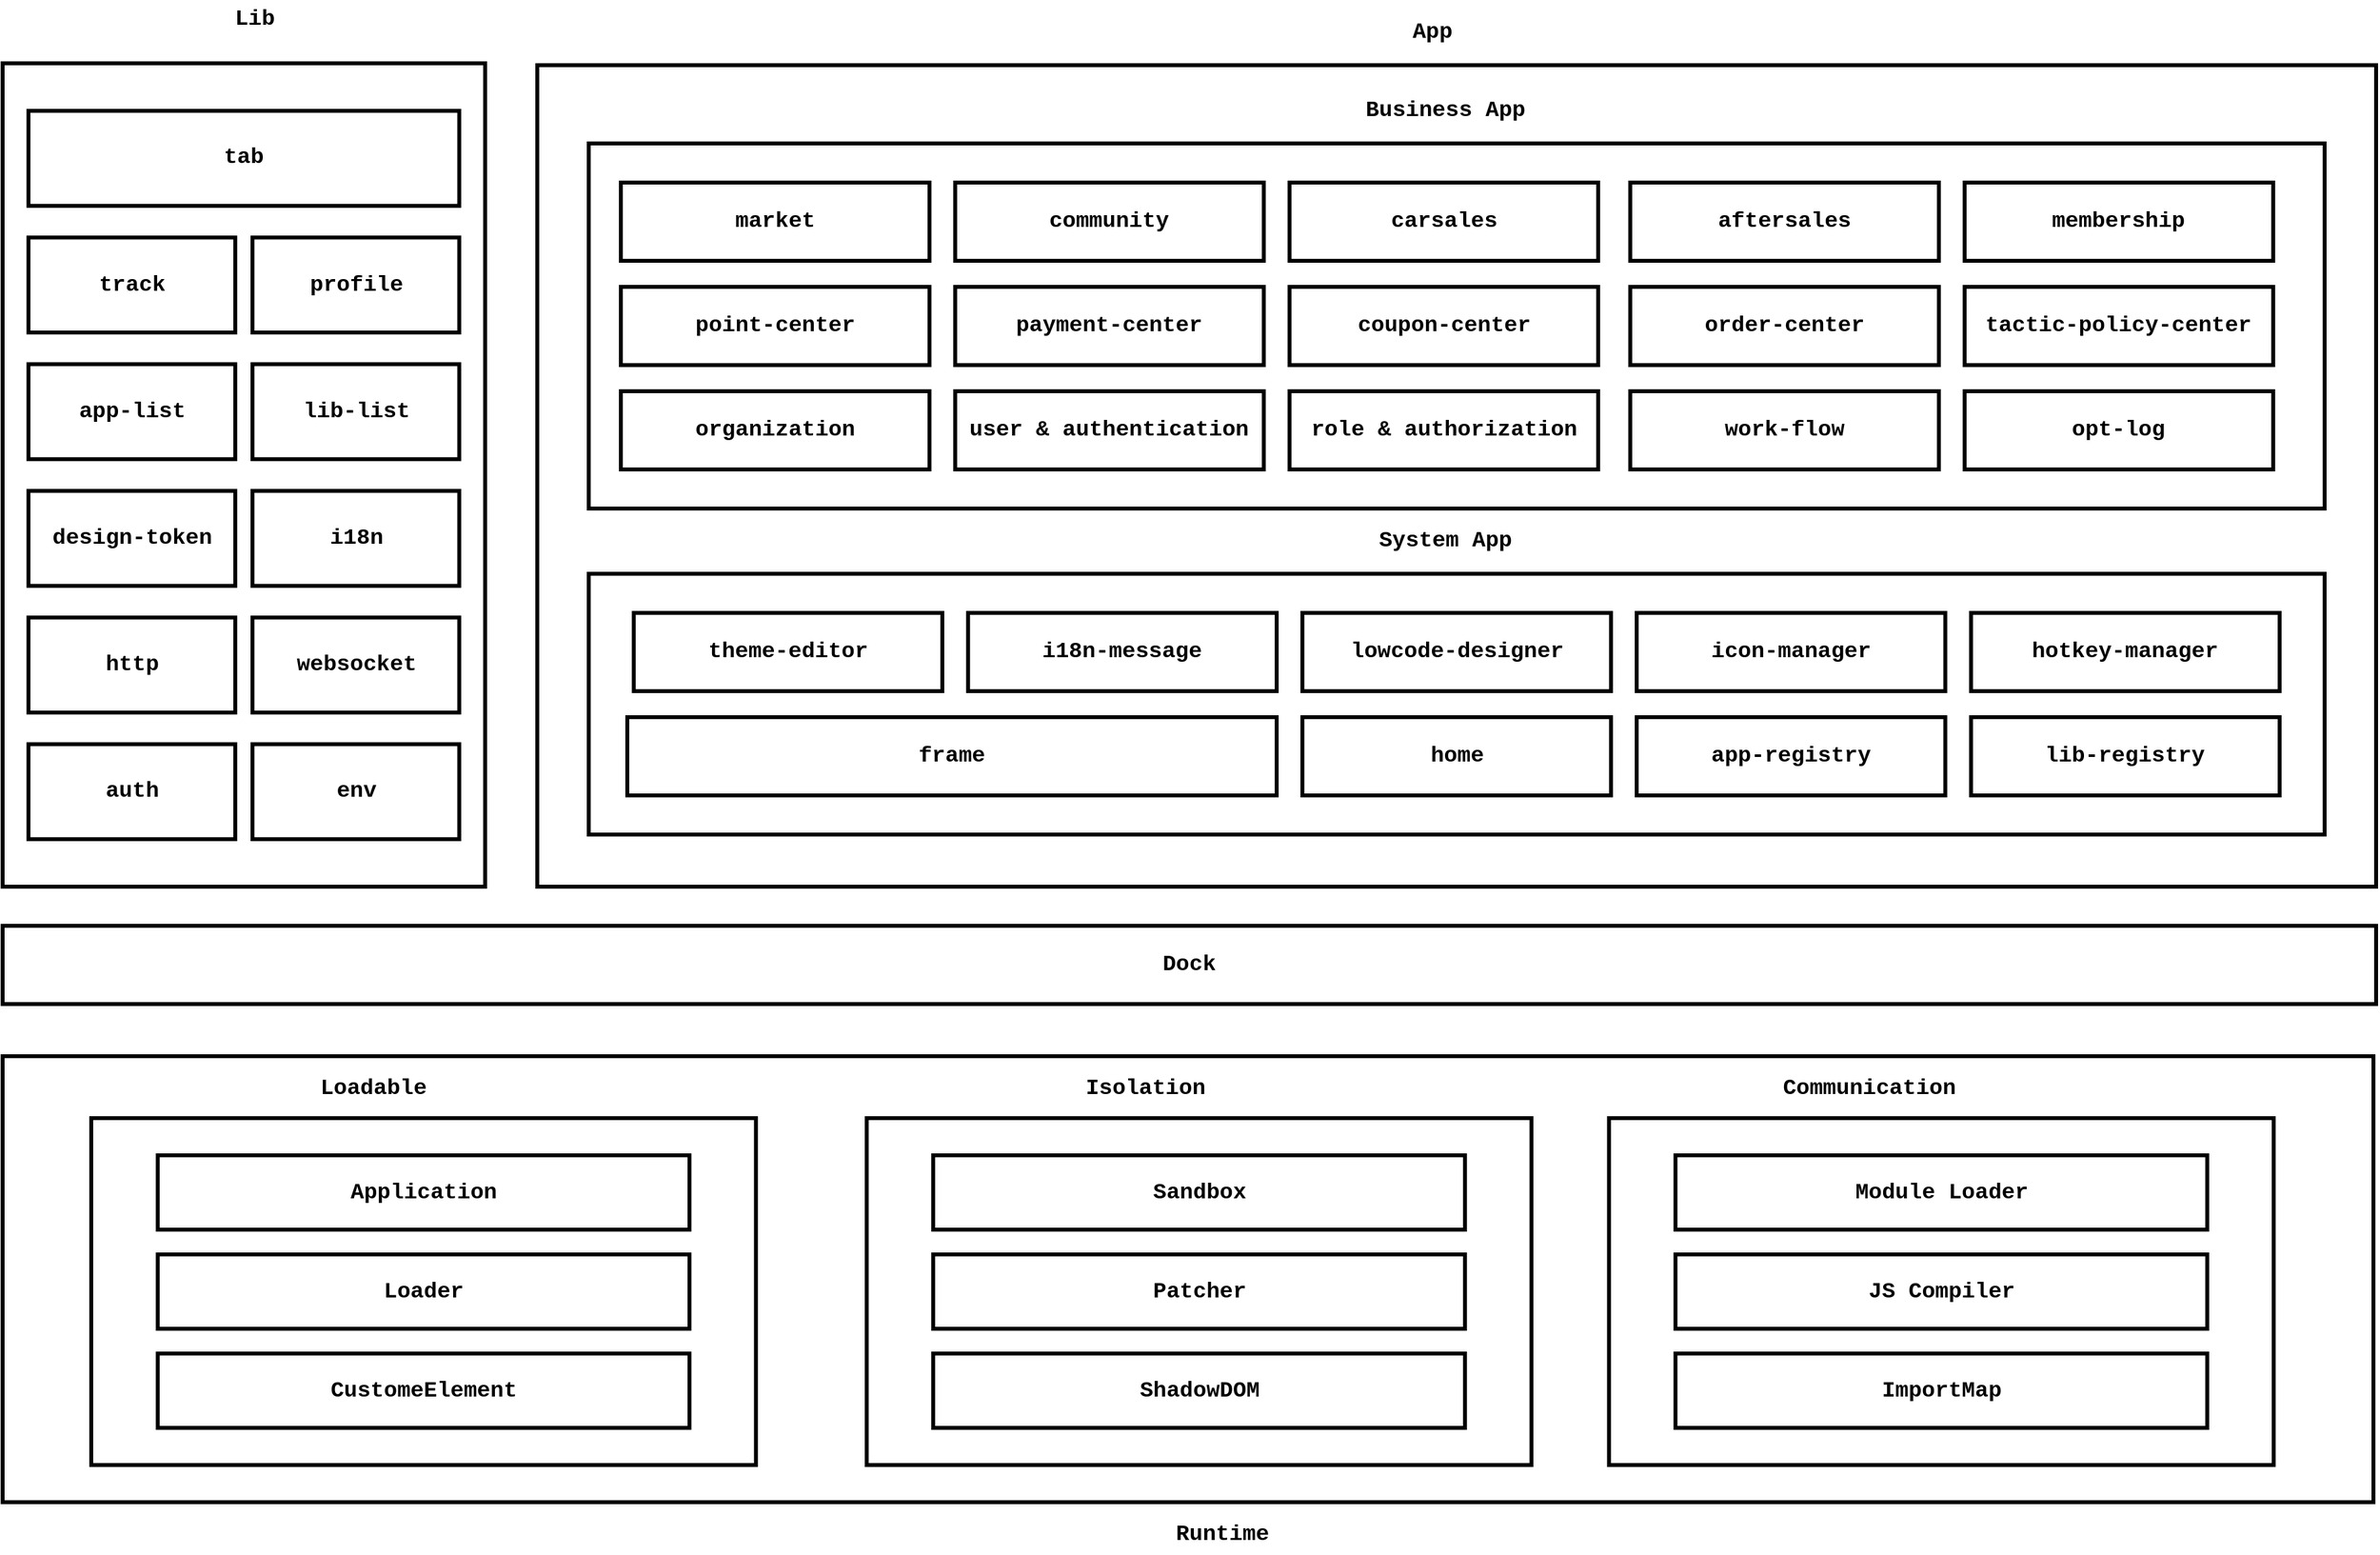 <mxfile version="21.6.2" type="github">
  <diagram name="Page-1" id="V15WNaQstVFPmBuxBuG9">
    <mxGraphModel dx="4920" dy="3055" grid="1" gridSize="10" guides="1" tooltips="1" connect="1" arrows="1" fold="1" page="1" pageScale="1" pageWidth="850" pageHeight="1100" math="0" shadow="0">
      <root>
        <mxCell id="0" />
        <mxCell id="1" parent="0" />
        <mxCell id="TR7MG-JhxSz7f9qtKjIu-259" value="" style="group;movable=1;resizable=1;rotatable=1;deletable=1;editable=1;locked=0;connectable=1;" vertex="1" connectable="0" parent="1">
          <mxGeometry x="380" y="420" width="1820" height="1191.5" as="geometry" />
        </mxCell>
        <mxCell id="TR7MG-JhxSz7f9qtKjIu-188" value="Dock" style="rounded=0;whiteSpace=wrap;html=1;fontSize=17;fontFamily=Courier New;fontStyle=1;strokeWidth=3;movable=0;resizable=0;rotatable=0;deletable=0;editable=0;locked=1;connectable=0;" vertex="1" parent="TR7MG-JhxSz7f9qtKjIu-259">
          <mxGeometry y="710" width="1820" height="60" as="geometry" />
        </mxCell>
        <mxCell id="TR7MG-JhxSz7f9qtKjIu-189" value="" style="group;fontFamily=Courier New;fontStyle=1;movable=0;resizable=0;rotatable=0;deletable=0;editable=0;locked=1;connectable=0;" vertex="1" connectable="0" parent="TR7MG-JhxSz7f9qtKjIu-259">
          <mxGeometry x="67.96" y="810" width="1750" height="381.5" as="geometry" />
        </mxCell>
        <mxCell id="TR7MG-JhxSz7f9qtKjIu-190" value="" style="group;fontFamily=Courier New;fontStyle=1;movable=0;resizable=0;rotatable=0;deletable=0;editable=0;locked=1;connectable=0;" vertex="1" connectable="0" parent="TR7MG-JhxSz7f9qtKjIu-189">
          <mxGeometry width="1750" height="351.5" as="geometry" />
        </mxCell>
        <mxCell id="TR7MG-JhxSz7f9qtKjIu-191" value="Dock" style="rounded=0;whiteSpace=wrap;html=1;fontSize=17;fontFamily=Courier New;fontStyle=1;strokeWidth=3;movable=0;resizable=0;rotatable=0;deletable=0;editable=0;locked=1;connectable=0;" vertex="1" parent="TR7MG-JhxSz7f9qtKjIu-190">
          <mxGeometry x="-67.961" width="1817.961" height="342" as="geometry" />
        </mxCell>
        <mxCell id="TR7MG-JhxSz7f9qtKjIu-192" value="" style="group;fontFamily=Courier New;fontStyle=1;movable=0;resizable=0;rotatable=0;deletable=0;editable=0;locked=1;connectable=0;" vertex="1" connectable="0" parent="TR7MG-JhxSz7f9qtKjIu-190">
          <mxGeometry x="594.66" y="9.5" width="1138.35" height="342" as="geometry" />
        </mxCell>
        <mxCell id="TR7MG-JhxSz7f9qtKjIu-193" value="" style="rounded=0;whiteSpace=wrap;html=1;strokeWidth=3;fontFamily=Courier New;fontStyle=1;movable=0;resizable=0;rotatable=0;deletable=0;editable=0;locked=1;connectable=0;" vertex="1" parent="TR7MG-JhxSz7f9qtKjIu-192">
          <mxGeometry y="38" width="509.709" height="266" as="geometry" />
        </mxCell>
        <mxCell id="TR7MG-JhxSz7f9qtKjIu-194" value="ShadowDOM" style="rounded=0;whiteSpace=wrap;html=1;fontSize=17;fontFamily=Courier New;fontStyle=1;strokeWidth=3;movable=0;resizable=0;rotatable=0;deletable=0;editable=0;locked=1;connectable=0;" vertex="1" parent="TR7MG-JhxSz7f9qtKjIu-192">
          <mxGeometry x="50.971" y="218.5" width="407.767" height="57" as="geometry" />
        </mxCell>
        <mxCell id="TR7MG-JhxSz7f9qtKjIu-195" value="Patcher" style="rounded=0;whiteSpace=wrap;html=1;fontSize=17;fontFamily=Courier New;fontStyle=1;strokeWidth=3;movable=0;resizable=0;rotatable=0;deletable=0;editable=0;locked=1;connectable=0;" vertex="1" parent="TR7MG-JhxSz7f9qtKjIu-192">
          <mxGeometry x="50.971" y="142.5" width="407.767" height="57" as="geometry" />
        </mxCell>
        <mxCell id="TR7MG-JhxSz7f9qtKjIu-196" value="Sandbox" style="rounded=0;whiteSpace=wrap;html=1;fontSize=17;fontFamily=Courier New;fontStyle=1;strokeWidth=3;movable=0;resizable=0;rotatable=0;deletable=0;editable=0;locked=1;connectable=0;" vertex="1" parent="TR7MG-JhxSz7f9qtKjIu-192">
          <mxGeometry x="50.971" y="66.5" width="407.767" height="57" as="geometry" />
        </mxCell>
        <mxCell id="TR7MG-JhxSz7f9qtKjIu-197" value="Isolation" style="text;html=1;align=center;verticalAlign=middle;resizable=0;points=[];autosize=1;strokeColor=none;fillColor=none;fontSize=17;fontStyle=1;fontFamily=Courier New;movable=0;rotatable=0;deletable=0;editable=0;locked=1;connectable=0;" vertex="1" parent="TR7MG-JhxSz7f9qtKjIu-192">
          <mxGeometry x="152.913" width="120" height="30" as="geometry" />
        </mxCell>
        <mxCell id="TR7MG-JhxSz7f9qtKjIu-198" value="" style="group;fontFamily=Courier New;fontStyle=1;movable=0;resizable=0;rotatable=0;deletable=0;editable=0;locked=1;connectable=0;" vertex="1" connectable="0" parent="TR7MG-JhxSz7f9qtKjIu-190">
          <mxGeometry x="1163.835" y="9.5" width="509.709" height="304" as="geometry" />
        </mxCell>
        <mxCell id="TR7MG-JhxSz7f9qtKjIu-199" value="" style="rounded=0;whiteSpace=wrap;html=1;strokeWidth=3;fontFamily=Courier New;fontStyle=1;movable=0;resizable=0;rotatable=0;deletable=0;editable=0;locked=1;connectable=0;" vertex="1" parent="TR7MG-JhxSz7f9qtKjIu-198">
          <mxGeometry y="38" width="509.709" height="266" as="geometry" />
        </mxCell>
        <mxCell id="TR7MG-JhxSz7f9qtKjIu-200" value="ImportMap" style="rounded=0;whiteSpace=wrap;html=1;fontSize=17;fontFamily=Courier New;fontStyle=1;strokeWidth=3;movable=0;resizable=0;rotatable=0;deletable=0;editable=0;locked=1;connectable=0;" vertex="1" parent="TR7MG-JhxSz7f9qtKjIu-198">
          <mxGeometry x="50.971" y="218.5" width="407.767" height="57" as="geometry" />
        </mxCell>
        <mxCell id="TR7MG-JhxSz7f9qtKjIu-201" value="JS Compiler" style="rounded=0;whiteSpace=wrap;html=1;fontSize=17;fontFamily=Courier New;fontStyle=1;strokeWidth=3;movable=0;resizable=0;rotatable=0;deletable=0;editable=0;locked=1;connectable=0;" vertex="1" parent="TR7MG-JhxSz7f9qtKjIu-198">
          <mxGeometry x="50.971" y="142.5" width="407.767" height="57" as="geometry" />
        </mxCell>
        <mxCell id="TR7MG-JhxSz7f9qtKjIu-202" value="Module Loader" style="rounded=0;whiteSpace=wrap;html=1;fontSize=17;fontFamily=Courier New;fontStyle=1;strokeWidth=3;movable=0;resizable=0;rotatable=0;deletable=0;editable=0;locked=1;connectable=0;" vertex="1" parent="TR7MG-JhxSz7f9qtKjIu-198">
          <mxGeometry x="50.971" y="66.5" width="407.767" height="57" as="geometry" />
        </mxCell>
        <mxCell id="TR7MG-JhxSz7f9qtKjIu-203" value="Communication" style="text;html=1;align=center;verticalAlign=middle;resizable=0;points=[];autosize=1;strokeColor=none;fillColor=none;fontSize=17;fontStyle=1;fontFamily=Courier New;movable=0;rotatable=0;deletable=0;editable=0;locked=1;connectable=0;" vertex="1" parent="TR7MG-JhxSz7f9qtKjIu-198">
          <mxGeometry x="118.932" width="160" height="30" as="geometry" />
        </mxCell>
        <mxCell id="TR7MG-JhxSz7f9qtKjIu-204" value="" style="group;fontFamily=Courier New;fontStyle=1;movable=0;resizable=0;rotatable=0;deletable=0;editable=0;locked=1;connectable=0;" vertex="1" connectable="0" parent="TR7MG-JhxSz7f9qtKjIu-190">
          <mxGeometry y="9.5" width="509.709" height="304" as="geometry" />
        </mxCell>
        <mxCell id="TR7MG-JhxSz7f9qtKjIu-205" value="" style="rounded=0;whiteSpace=wrap;html=1;strokeWidth=3;fontFamily=Courier New;fontStyle=1;movable=0;resizable=0;rotatable=0;deletable=0;editable=0;locked=1;connectable=0;" vertex="1" parent="TR7MG-JhxSz7f9qtKjIu-204">
          <mxGeometry y="38" width="509.709" height="266" as="geometry" />
        </mxCell>
        <mxCell id="TR7MG-JhxSz7f9qtKjIu-206" value="CustomeElement" style="rounded=0;whiteSpace=wrap;html=1;fontSize=17;fontFamily=Courier New;fontStyle=1;strokeWidth=3;movable=0;resizable=0;rotatable=0;deletable=0;editable=0;locked=1;connectable=0;" vertex="1" parent="TR7MG-JhxSz7f9qtKjIu-204">
          <mxGeometry x="50.971" y="218.5" width="407.767" height="57" as="geometry" />
        </mxCell>
        <mxCell id="TR7MG-JhxSz7f9qtKjIu-207" value="Loader" style="rounded=0;whiteSpace=wrap;html=1;fontSize=17;fontFamily=Courier New;fontStyle=1;strokeWidth=3;movable=0;resizable=0;rotatable=0;deletable=0;editable=0;locked=1;connectable=0;" vertex="1" parent="TR7MG-JhxSz7f9qtKjIu-204">
          <mxGeometry x="50.971" y="142.5" width="407.767" height="57" as="geometry" />
        </mxCell>
        <mxCell id="TR7MG-JhxSz7f9qtKjIu-208" value="Application" style="rounded=0;whiteSpace=wrap;html=1;fontSize=17;fontFamily=Courier New;fontStyle=1;strokeWidth=3;movable=0;resizable=0;rotatable=0;deletable=0;editable=0;locked=1;connectable=0;" vertex="1" parent="TR7MG-JhxSz7f9qtKjIu-204">
          <mxGeometry x="50.971" y="66.5" width="407.767" height="57" as="geometry" />
        </mxCell>
        <mxCell id="TR7MG-JhxSz7f9qtKjIu-209" value="Loadable" style="text;html=1;align=center;verticalAlign=middle;resizable=0;points=[];autosize=1;strokeColor=none;fillColor=none;fontSize=17;fontStyle=1;fontFamily=Courier New;movable=0;rotatable=0;deletable=0;editable=0;locked=1;connectable=0;" vertex="1" parent="TR7MG-JhxSz7f9qtKjIu-204">
          <mxGeometry x="161.408" width="110" height="30" as="geometry" />
        </mxCell>
        <mxCell id="TR7MG-JhxSz7f9qtKjIu-210" value="Runtime" style="text;html=1;align=center;verticalAlign=middle;resizable=0;points=[];autosize=1;strokeColor=none;fillColor=none;fontFamily=Courier New;fontSize=17;fontStyle=1;movable=0;rotatable=0;deletable=0;editable=0;locked=1;connectable=0;" vertex="1" parent="TR7MG-JhxSz7f9qtKjIu-189">
          <mxGeometry x="822.037" y="351.5" width="90" height="30" as="geometry" />
        </mxCell>
        <mxCell id="TR7MG-JhxSz7f9qtKjIu-211" value="" style="group;fontFamily=Courier New;fontStyle=1;movable=0;resizable=0;rotatable=0;deletable=0;editable=0;locked=1;connectable=0;" vertex="1" connectable="0" parent="TR7MG-JhxSz7f9qtKjIu-259">
          <mxGeometry width="370" height="680" as="geometry" />
        </mxCell>
        <mxCell id="TR7MG-JhxSz7f9qtKjIu-212" value="" style="rounded=0;whiteSpace=wrap;html=1;fontSize=17;fontFamily=Courier New;fontStyle=1;strokeWidth=3;movable=0;resizable=0;rotatable=0;deletable=0;editable=0;locked=1;connectable=0;" vertex="1" parent="TR7MG-JhxSz7f9qtKjIu-211">
          <mxGeometry y="48.571" width="370.0" height="631.429" as="geometry" />
        </mxCell>
        <mxCell id="TR7MG-JhxSz7f9qtKjIu-213" value="auth" style="rounded=0;whiteSpace=wrap;html=1;fontSize=17;fontFamily=Courier New;fontStyle=1;strokeWidth=3;movable=0;resizable=0;rotatable=0;deletable=0;editable=0;locked=1;connectable=0;" vertex="1" parent="TR7MG-JhxSz7f9qtKjIu-211">
          <mxGeometry x="19.821" y="570.714" width="158.571" height="72.857" as="geometry" />
        </mxCell>
        <mxCell id="TR7MG-JhxSz7f9qtKjIu-214" value="env" style="rounded=0;whiteSpace=wrap;html=1;fontSize=17;fontFamily=Courier New;fontStyle=1;strokeWidth=3;movable=0;resizable=0;rotatable=0;deletable=0;editable=0;locked=1;connectable=0;" vertex="1" parent="TR7MG-JhxSz7f9qtKjIu-211">
          <mxGeometry x="191.607" y="570.714" width="158.571" height="72.857" as="geometry" />
        </mxCell>
        <mxCell id="TR7MG-JhxSz7f9qtKjIu-215" value="http" style="rounded=0;whiteSpace=wrap;html=1;fontSize=17;fontFamily=Courier New;fontStyle=1;strokeWidth=3;movable=0;resizable=0;rotatable=0;deletable=0;editable=0;locked=1;connectable=0;" vertex="1" parent="TR7MG-JhxSz7f9qtKjIu-211">
          <mxGeometry x="19.821" y="473.571" width="158.571" height="72.857" as="geometry" />
        </mxCell>
        <mxCell id="TR7MG-JhxSz7f9qtKjIu-216" value="websocket" style="rounded=0;whiteSpace=wrap;html=1;fontSize=17;fontFamily=Courier New;fontStyle=1;strokeWidth=3;movable=0;resizable=0;rotatable=0;deletable=0;editable=0;locked=1;connectable=0;" vertex="1" parent="TR7MG-JhxSz7f9qtKjIu-211">
          <mxGeometry x="191.607" y="473.571" width="158.571" height="72.857" as="geometry" />
        </mxCell>
        <mxCell id="TR7MG-JhxSz7f9qtKjIu-217" value="design-token" style="rounded=0;whiteSpace=wrap;html=1;fontSize=17;fontFamily=Courier New;fontStyle=1;strokeWidth=3;movable=0;resizable=0;rotatable=0;deletable=0;editable=0;locked=1;connectable=0;" vertex="1" parent="TR7MG-JhxSz7f9qtKjIu-211">
          <mxGeometry x="19.821" y="376.429" width="158.571" height="72.857" as="geometry" />
        </mxCell>
        <mxCell id="TR7MG-JhxSz7f9qtKjIu-218" value="i18n" style="rounded=0;whiteSpace=wrap;html=1;fontSize=17;fontFamily=Courier New;fontStyle=1;strokeWidth=3;movable=0;resizable=0;rotatable=0;deletable=0;editable=0;locked=1;connectable=0;" vertex="1" parent="TR7MG-JhxSz7f9qtKjIu-211">
          <mxGeometry x="191.607" y="376.429" width="158.571" height="72.857" as="geometry" />
        </mxCell>
        <mxCell id="TR7MG-JhxSz7f9qtKjIu-219" value="app-list" style="rounded=0;whiteSpace=wrap;html=1;fontSize=17;fontFamily=Courier New;fontStyle=1;strokeWidth=3;movable=0;resizable=0;rotatable=0;deletable=0;editable=0;locked=1;connectable=0;" vertex="1" parent="TR7MG-JhxSz7f9qtKjIu-211">
          <mxGeometry x="19.821" y="279.286" width="158.571" height="72.857" as="geometry" />
        </mxCell>
        <mxCell id="TR7MG-JhxSz7f9qtKjIu-220" value="lib-list" style="rounded=0;whiteSpace=wrap;html=1;fontSize=17;fontFamily=Courier New;fontStyle=1;strokeWidth=3;movable=0;resizable=0;rotatable=0;deletable=0;editable=0;locked=1;connectable=0;" vertex="1" parent="TR7MG-JhxSz7f9qtKjIu-211">
          <mxGeometry x="191.607" y="279.286" width="158.571" height="72.857" as="geometry" />
        </mxCell>
        <mxCell id="TR7MG-JhxSz7f9qtKjIu-221" value="tab" style="rounded=0;whiteSpace=wrap;html=1;fontSize=17;fontFamily=Courier New;fontStyle=1;strokeWidth=3;movable=0;resizable=0;rotatable=0;deletable=0;editable=0;locked=1;connectable=0;" vertex="1" parent="TR7MG-JhxSz7f9qtKjIu-211">
          <mxGeometry x="19.821" y="85" width="330.357" height="72.857" as="geometry" />
        </mxCell>
        <mxCell id="TR7MG-JhxSz7f9qtKjIu-222" value="track" style="rounded=0;whiteSpace=wrap;html=1;fontSize=17;fontFamily=Courier New;fontStyle=1;strokeWidth=3;movable=0;resizable=0;rotatable=0;deletable=0;editable=0;locked=1;connectable=0;" vertex="1" parent="TR7MG-JhxSz7f9qtKjIu-211">
          <mxGeometry x="19.821" y="182.143" width="158.571" height="72.857" as="geometry" />
        </mxCell>
        <mxCell id="TR7MG-JhxSz7f9qtKjIu-223" value="profile" style="rounded=0;whiteSpace=wrap;html=1;fontSize=17;fontFamily=Courier New;fontStyle=1;strokeWidth=3;movable=0;resizable=0;rotatable=0;deletable=0;editable=0;locked=1;connectable=0;" vertex="1" parent="TR7MG-JhxSz7f9qtKjIu-211">
          <mxGeometry x="191.607" y="182.143" width="158.571" height="72.857" as="geometry" />
        </mxCell>
        <mxCell id="TR7MG-JhxSz7f9qtKjIu-224" value="Lib" style="text;html=1;align=center;verticalAlign=middle;resizable=0;points=[];autosize=1;strokeColor=none;fillColor=none;fontSize=17;fontStyle=1;fontFamily=Courier New;movable=0;rotatable=0;deletable=0;editable=0;locked=1;connectable=0;" vertex="1" parent="TR7MG-JhxSz7f9qtKjIu-211">
          <mxGeometry x="168.482" width="50" height="30" as="geometry" />
        </mxCell>
        <mxCell id="TR7MG-JhxSz7f9qtKjIu-225" value="" style="group;fontFamily=Courier New;fontStyle=1;movable=0;resizable=0;rotatable=0;deletable=0;editable=0;locked=1;connectable=0;" vertex="1" connectable="0" parent="TR7MG-JhxSz7f9qtKjIu-259">
          <mxGeometry x="410" y="10" width="1410" height="670" as="geometry" />
        </mxCell>
        <mxCell id="TR7MG-JhxSz7f9qtKjIu-226" value="" style="group;fontFamily=Courier New;fontStyle=1;movable=0;resizable=0;rotatable=0;deletable=0;editable=0;locked=1;connectable=0;" vertex="1" connectable="0" parent="TR7MG-JhxSz7f9qtKjIu-225">
          <mxGeometry y="40" width="1410.0" height="630" as="geometry" />
        </mxCell>
        <mxCell id="TR7MG-JhxSz7f9qtKjIu-227" value="" style="rounded=0;whiteSpace=wrap;html=1;strokeWidth=3;fontFamily=Courier New;fontStyle=1;movable=0;resizable=0;rotatable=0;deletable=0;editable=0;locked=1;connectable=0;" vertex="1" parent="TR7MG-JhxSz7f9qtKjIu-226">
          <mxGeometry width="1410.0" height="630" as="geometry" />
        </mxCell>
        <mxCell id="TR7MG-JhxSz7f9qtKjIu-228" value="" style="group;fontFamily=Courier New;fontStyle=1;movable=0;resizable=0;rotatable=0;deletable=0;editable=0;locked=1;connectable=0;" vertex="1" connectable="0" parent="TR7MG-JhxSz7f9qtKjIu-226">
          <mxGeometry x="39.441" y="350" width="1331.119" height="240" as="geometry" />
        </mxCell>
        <mxCell id="TR7MG-JhxSz7f9qtKjIu-229" value="" style="rounded=0;whiteSpace=wrap;html=1;fontSize=17;fontFamily=Courier New;fontStyle=1;strokeWidth=3;movable=0;resizable=0;rotatable=0;deletable=0;editable=0;locked=1;connectable=0;" vertex="1" parent="TR7MG-JhxSz7f9qtKjIu-228">
          <mxGeometry y="40" width="1331.119" height="200" as="geometry" />
        </mxCell>
        <mxCell id="TR7MG-JhxSz7f9qtKjIu-230" value="theme-editor" style="rounded=0;whiteSpace=wrap;html=1;fontSize=17;fontFamily=Courier New;fontStyle=1;strokeWidth=3;movable=0;resizable=0;rotatable=0;deletable=0;editable=0;locked=1;connectable=0;" vertex="1" parent="TR7MG-JhxSz7f9qtKjIu-228">
          <mxGeometry x="34.51" y="70" width="236.643" height="60" as="geometry" />
        </mxCell>
        <mxCell id="TR7MG-JhxSz7f9qtKjIu-231" value="i18n-message" style="rounded=0;whiteSpace=wrap;html=1;fontSize=17;fontFamily=Courier New;fontStyle=1;strokeWidth=3;movable=0;resizable=0;rotatable=0;deletable=0;editable=0;locked=1;connectable=0;" vertex="1" parent="TR7MG-JhxSz7f9qtKjIu-228">
          <mxGeometry x="290.874" y="70" width="236.643" height="60" as="geometry" />
        </mxCell>
        <mxCell id="TR7MG-JhxSz7f9qtKjIu-232" value="lowcode-designer" style="rounded=0;whiteSpace=wrap;html=1;fontSize=17;fontFamily=Courier New;fontStyle=1;strokeWidth=3;movable=0;resizable=0;rotatable=0;deletable=0;editable=0;locked=1;connectable=0;" vertex="1" parent="TR7MG-JhxSz7f9qtKjIu-228">
          <mxGeometry x="547.238" y="70" width="236.643" height="60" as="geometry" />
        </mxCell>
        <mxCell id="TR7MG-JhxSz7f9qtKjIu-233" value="icon-manager" style="rounded=0;whiteSpace=wrap;html=1;fontSize=17;fontFamily=Courier New;fontStyle=1;strokeWidth=3;movable=0;resizable=0;rotatable=0;deletable=0;editable=0;locked=1;connectable=0;" vertex="1" parent="TR7MG-JhxSz7f9qtKjIu-228">
          <mxGeometry x="803.601" y="70" width="236.643" height="60" as="geometry" />
        </mxCell>
        <mxCell id="TR7MG-JhxSz7f9qtKjIu-234" value="hotkey-manager" style="rounded=0;whiteSpace=wrap;html=1;fontSize=17;fontFamily=Courier New;fontStyle=1;strokeWidth=3;movable=0;resizable=0;rotatable=0;deletable=0;editable=0;locked=1;connectable=0;" vertex="1" parent="TR7MG-JhxSz7f9qtKjIu-228">
          <mxGeometry x="1059.965" y="70" width="236.643" height="60" as="geometry" />
        </mxCell>
        <mxCell id="TR7MG-JhxSz7f9qtKjIu-235" value="System App" style="text;html=1;align=center;verticalAlign=middle;resizable=0;points=[];autosize=1;strokeColor=none;fillColor=none;fontStyle=1;fontFamily=Courier New;fontSize=17;movable=0;rotatable=0;deletable=0;editable=0;locked=1;connectable=0;" vertex="1" parent="TR7MG-JhxSz7f9qtKjIu-228">
          <mxGeometry x="591.608" width="130" height="30" as="geometry" />
        </mxCell>
        <mxCell id="TR7MG-JhxSz7f9qtKjIu-236" value="frame" style="rounded=0;whiteSpace=wrap;html=1;fontSize=17;fontFamily=Courier New;fontStyle=1;strokeWidth=3;movable=0;resizable=0;rotatable=0;deletable=0;editable=0;locked=1;connectable=0;" vertex="1" parent="TR7MG-JhxSz7f9qtKjIu-228">
          <mxGeometry x="29.58" y="150" width="497.937" height="60" as="geometry" />
        </mxCell>
        <mxCell id="TR7MG-JhxSz7f9qtKjIu-237" value="home" style="rounded=0;whiteSpace=wrap;html=1;fontSize=17;fontFamily=Courier New;fontStyle=1;strokeWidth=3;movable=0;resizable=0;rotatable=0;deletable=0;editable=0;locked=1;connectable=0;" vertex="1" parent="TR7MG-JhxSz7f9qtKjIu-228">
          <mxGeometry x="547.238" y="150" width="236.643" height="60" as="geometry" />
        </mxCell>
        <mxCell id="TR7MG-JhxSz7f9qtKjIu-238" value="app-registry" style="rounded=0;whiteSpace=wrap;html=1;fontSize=17;fontFamily=Courier New;fontStyle=1;strokeWidth=3;movable=0;resizable=0;rotatable=0;deletable=0;editable=0;locked=1;connectable=0;" vertex="1" parent="TR7MG-JhxSz7f9qtKjIu-228">
          <mxGeometry x="803.601" y="150" width="236.643" height="60" as="geometry" />
        </mxCell>
        <mxCell id="TR7MG-JhxSz7f9qtKjIu-239" value="lib-registry" style="rounded=0;whiteSpace=wrap;html=1;fontSize=17;fontFamily=Courier New;fontStyle=1;strokeWidth=3;movable=0;resizable=0;rotatable=0;deletable=0;editable=0;locked=1;connectable=0;" vertex="1" parent="TR7MG-JhxSz7f9qtKjIu-228">
          <mxGeometry x="1059.965" y="150" width="236.643" height="60" as="geometry" />
        </mxCell>
        <mxCell id="TR7MG-JhxSz7f9qtKjIu-240" value="" style="group;fontFamily=Courier New;fontStyle=1;movable=0;resizable=0;rotatable=0;deletable=0;editable=0;locked=1;connectable=0;" vertex="1" connectable="0" parent="TR7MG-JhxSz7f9qtKjIu-226">
          <mxGeometry x="39.441" y="20" width="1331.119" height="320" as="geometry" />
        </mxCell>
        <mxCell id="TR7MG-JhxSz7f9qtKjIu-241" value="" style="rounded=0;whiteSpace=wrap;html=1;fontSize=17;fontFamily=Courier New;fontStyle=1;strokeWidth=3;movable=0;resizable=0;rotatable=0;deletable=0;editable=0;locked=1;connectable=0;" vertex="1" parent="TR7MG-JhxSz7f9qtKjIu-240">
          <mxGeometry y="40" width="1331.119" height="280" as="geometry" />
        </mxCell>
        <mxCell id="TR7MG-JhxSz7f9qtKjIu-242" value="market" style="rounded=0;whiteSpace=wrap;html=1;fontSize=17;fontFamily=Courier New;fontStyle=1;strokeWidth=3;movable=0;resizable=0;rotatable=0;deletable=0;editable=0;locked=1;connectable=0;" vertex="1" parent="TR7MG-JhxSz7f9qtKjIu-240">
          <mxGeometry x="24.65" y="70" width="236.643" height="60" as="geometry" />
        </mxCell>
        <mxCell id="TR7MG-JhxSz7f9qtKjIu-243" value="community" style="rounded=0;whiteSpace=wrap;html=1;fontSize=17;fontFamily=Courier New;fontStyle=1;strokeWidth=3;movable=0;resizable=0;rotatable=0;deletable=0;editable=0;locked=1;connectable=0;" vertex="1" parent="TR7MG-JhxSz7f9qtKjIu-240">
          <mxGeometry x="281.014" y="70" width="236.643" height="60" as="geometry" />
        </mxCell>
        <mxCell id="TR7MG-JhxSz7f9qtKjIu-244" value="carsales" style="rounded=0;whiteSpace=wrap;html=1;fontSize=17;fontFamily=Courier New;fontStyle=1;strokeWidth=3;movable=0;resizable=0;rotatable=0;deletable=0;editable=0;locked=1;connectable=0;" vertex="1" parent="TR7MG-JhxSz7f9qtKjIu-240">
          <mxGeometry x="537.378" y="70" width="236.643" height="60" as="geometry" />
        </mxCell>
        <mxCell id="TR7MG-JhxSz7f9qtKjIu-245" value="aftersales" style="rounded=0;whiteSpace=wrap;html=1;fontSize=17;fontFamily=Courier New;fontStyle=1;strokeWidth=3;movable=0;resizable=0;rotatable=0;deletable=0;editable=0;locked=1;connectable=0;" vertex="1" parent="TR7MG-JhxSz7f9qtKjIu-240">
          <mxGeometry x="798.671" y="70" width="236.643" height="60" as="geometry" />
        </mxCell>
        <mxCell id="TR7MG-JhxSz7f9qtKjIu-246" value="membership" style="rounded=0;whiteSpace=wrap;html=1;fontSize=17;fontFamily=Courier New;fontStyle=1;strokeWidth=3;movable=0;resizable=0;rotatable=0;deletable=0;editable=0;locked=1;connectable=0;" vertex="1" parent="TR7MG-JhxSz7f9qtKjIu-240">
          <mxGeometry x="1055.035" y="70" width="236.643" height="60" as="geometry" />
        </mxCell>
        <mxCell id="TR7MG-JhxSz7f9qtKjIu-247" value="point-center" style="rounded=0;whiteSpace=wrap;html=1;fontSize=17;fontFamily=Courier New;fontStyle=1;strokeWidth=3;movable=0;resizable=0;rotatable=0;deletable=0;editable=0;locked=1;connectable=0;" vertex="1" parent="TR7MG-JhxSz7f9qtKjIu-240">
          <mxGeometry x="24.65" y="150" width="236.643" height="60" as="geometry" />
        </mxCell>
        <mxCell id="TR7MG-JhxSz7f9qtKjIu-248" value="coupon-center" style="rounded=0;whiteSpace=wrap;html=1;fontSize=17;fontFamily=Courier New;fontStyle=1;strokeWidth=3;movable=0;resizable=0;rotatable=0;deletable=0;editable=0;locked=1;connectable=0;" vertex="1" parent="TR7MG-JhxSz7f9qtKjIu-240">
          <mxGeometry x="537.378" y="150" width="236.643" height="60" as="geometry" />
        </mxCell>
        <mxCell id="TR7MG-JhxSz7f9qtKjIu-249" value="payment-center" style="rounded=0;whiteSpace=wrap;html=1;fontSize=17;fontFamily=Courier New;fontStyle=1;strokeWidth=3;movable=0;resizable=0;rotatable=0;deletable=0;editable=0;locked=1;connectable=0;" vertex="1" parent="TR7MG-JhxSz7f9qtKjIu-240">
          <mxGeometry x="281.014" y="150" width="236.643" height="60" as="geometry" />
        </mxCell>
        <mxCell id="TR7MG-JhxSz7f9qtKjIu-250" value="order-center" style="rounded=0;whiteSpace=wrap;html=1;fontSize=17;fontFamily=Courier New;fontStyle=1;strokeWidth=3;movable=0;resizable=0;rotatable=0;deletable=0;editable=0;locked=1;connectable=0;" vertex="1" parent="TR7MG-JhxSz7f9qtKjIu-240">
          <mxGeometry x="798.671" y="150" width="236.643" height="60" as="geometry" />
        </mxCell>
        <mxCell id="TR7MG-JhxSz7f9qtKjIu-251" value="tactic-policy-center" style="rounded=0;whiteSpace=wrap;html=1;fontSize=17;fontFamily=Courier New;fontStyle=1;strokeWidth=3;movable=0;resizable=0;rotatable=0;deletable=0;editable=0;locked=1;connectable=0;" vertex="1" parent="TR7MG-JhxSz7f9qtKjIu-240">
          <mxGeometry x="1055.035" y="150" width="236.643" height="60" as="geometry" />
        </mxCell>
        <mxCell id="TR7MG-JhxSz7f9qtKjIu-252" value="Business App" style="text;html=1;align=center;verticalAlign=middle;resizable=0;points=[];autosize=1;strokeColor=none;fillColor=none;fontStyle=1;fontFamily=Courier New;fontSize=17;movable=0;rotatable=0;deletable=0;editable=0;locked=1;connectable=0;" vertex="1" parent="TR7MG-JhxSz7f9qtKjIu-240">
          <mxGeometry x="581.748" width="150" height="30" as="geometry" />
        </mxCell>
        <mxCell id="TR7MG-JhxSz7f9qtKjIu-253" value="organization" style="rounded=0;whiteSpace=wrap;html=1;fontSize=17;fontFamily=Courier New;fontStyle=1;strokeWidth=3;movable=0;resizable=0;rotatable=0;deletable=0;editable=0;locked=1;connectable=0;" vertex="1" parent="TR7MG-JhxSz7f9qtKjIu-240">
          <mxGeometry x="24.65" y="230" width="236.643" height="60" as="geometry" />
        </mxCell>
        <mxCell id="TR7MG-JhxSz7f9qtKjIu-254" value="user &amp;amp; authentication" style="rounded=0;whiteSpace=wrap;html=1;fontSize=17;fontFamily=Courier New;fontStyle=1;strokeWidth=3;movable=0;resizable=0;rotatable=0;deletable=0;editable=0;locked=1;connectable=0;" vertex="1" parent="TR7MG-JhxSz7f9qtKjIu-240">
          <mxGeometry x="281.014" y="230" width="236.643" height="60" as="geometry" />
        </mxCell>
        <mxCell id="TR7MG-JhxSz7f9qtKjIu-255" value="role &amp;amp; authorization" style="rounded=0;whiteSpace=wrap;html=1;fontSize=17;fontFamily=Courier New;fontStyle=1;strokeWidth=3;movable=0;resizable=0;rotatable=0;deletable=0;editable=0;locked=1;connectable=0;" vertex="1" parent="TR7MG-JhxSz7f9qtKjIu-240">
          <mxGeometry x="537.378" y="230" width="236.643" height="60" as="geometry" />
        </mxCell>
        <mxCell id="TR7MG-JhxSz7f9qtKjIu-256" value="work-flow" style="rounded=0;whiteSpace=wrap;html=1;fontSize=17;fontFamily=Courier New;fontStyle=1;strokeWidth=3;movable=0;resizable=0;rotatable=0;deletable=0;editable=0;locked=1;connectable=0;" vertex="1" parent="TR7MG-JhxSz7f9qtKjIu-240">
          <mxGeometry x="798.671" y="230" width="236.643" height="60" as="geometry" />
        </mxCell>
        <mxCell id="TR7MG-JhxSz7f9qtKjIu-257" value="opt-log" style="rounded=0;whiteSpace=wrap;html=1;fontSize=17;fontFamily=Courier New;fontStyle=1;strokeWidth=3;movable=0;resizable=0;rotatable=0;deletable=0;editable=0;locked=1;connectable=0;" vertex="1" parent="TR7MG-JhxSz7f9qtKjIu-240">
          <mxGeometry x="1055.035" y="230" width="236.643" height="60" as="geometry" />
        </mxCell>
        <mxCell id="TR7MG-JhxSz7f9qtKjIu-258" value="App" style="text;html=1;align=center;verticalAlign=middle;resizable=0;points=[];autosize=1;strokeColor=none;fillColor=none;fontFamily=Courier New;fontStyle=1;fontSize=17;movable=0;rotatable=0;deletable=0;editable=0;locked=1;connectable=0;" vertex="1" parent="TR7MG-JhxSz7f9qtKjIu-225">
          <mxGeometry x="660.629" width="50" height="30" as="geometry" />
        </mxCell>
      </root>
    </mxGraphModel>
  </diagram>
</mxfile>

